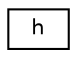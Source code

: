 digraph "Graphical Class Hierarchy"
{
 // LATEX_PDF_SIZE
  edge [fontname="Helvetica",fontsize="10",labelfontname="Helvetica",labelfontsize="10"];
  node [fontname="Helvetica",fontsize="10",shape=record];
  rankdir="LR";
  Node0 [label="h",height=0.2,width=0.4,color="black", fillcolor="white", style="filled",URL="$classN3MRIBiasFieldCorrectionImageFilter_1_1h.html",tooltip="Implementation of the N3 MRI bias field correction algorithm."];
}
